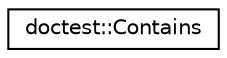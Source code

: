 digraph "Graphical Class Hierarchy"
{
 // LATEX_PDF_SIZE
  edge [fontname="Helvetica",fontsize="10",labelfontname="Helvetica",labelfontsize="10"];
  node [fontname="Helvetica",fontsize="10",shape=record];
  rankdir="LR";
  Node0 [label="doctest::Contains",height=0.2,width=0.4,color="black", fillcolor="white", style="filled",URL="$d1/dd0/classdoctest_1_1Contains.html",tooltip=" "];
}
